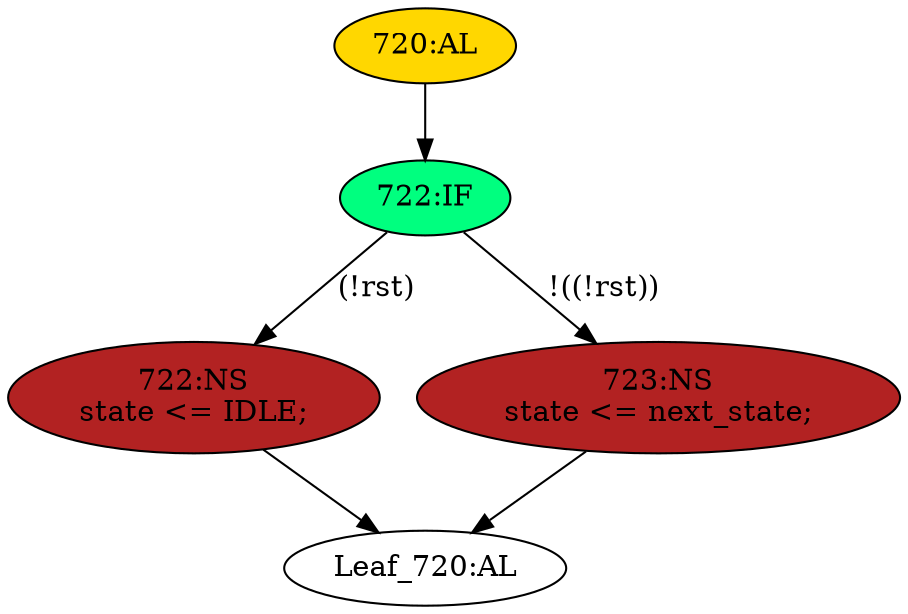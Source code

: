 strict digraph "" {
	node [label="\N"];
	"720:AL"	 [ast="<pyverilog.vparser.ast.Always object at 0x7fa020e2fa10>",
		clk_sens=True,
		fillcolor=gold,
		label="720:AL",
		sens="['clk']",
		statements="[]",
		style=filled,
		typ=Always,
		use_var="['rst', 'next_state']"];
	"722:IF"	 [ast="<pyverilog.vparser.ast.IfStatement object at 0x7fa020e2fb10>",
		fillcolor=springgreen,
		label="722:IF",
		statements="[]",
		style=filled,
		typ=IfStatement];
	"720:AL" -> "722:IF"	 [cond="[]",
		lineno=None];
	"722:NS"	 [ast="<pyverilog.vparser.ast.NonblockingSubstitution object at 0x7fa020e2fc90>",
		fillcolor=firebrick,
		label="722:NS
state <= IDLE;",
		statements="[<pyverilog.vparser.ast.NonblockingSubstitution object at 0x7fa020e2fc90>]",
		style=filled,
		typ=NonblockingSubstitution];
	"722:IF" -> "722:NS"	 [cond="['rst']",
		label="(!rst)",
		lineno=722];
	"723:NS"	 [ast="<pyverilog.vparser.ast.NonblockingSubstitution object at 0x7fa020e2fb50>",
		fillcolor=firebrick,
		label="723:NS
state <= next_state;",
		statements="[<pyverilog.vparser.ast.NonblockingSubstitution object at 0x7fa020e2fb50>]",
		style=filled,
		typ=NonblockingSubstitution];
	"722:IF" -> "723:NS"	 [cond="['rst']",
		label="!((!rst))",
		lineno=722];
	"Leaf_720:AL"	 [def_var="['state']",
		label="Leaf_720:AL"];
	"722:NS" -> "Leaf_720:AL"	 [cond="[]",
		lineno=None];
	"723:NS" -> "Leaf_720:AL"	 [cond="[]",
		lineno=None];
}
